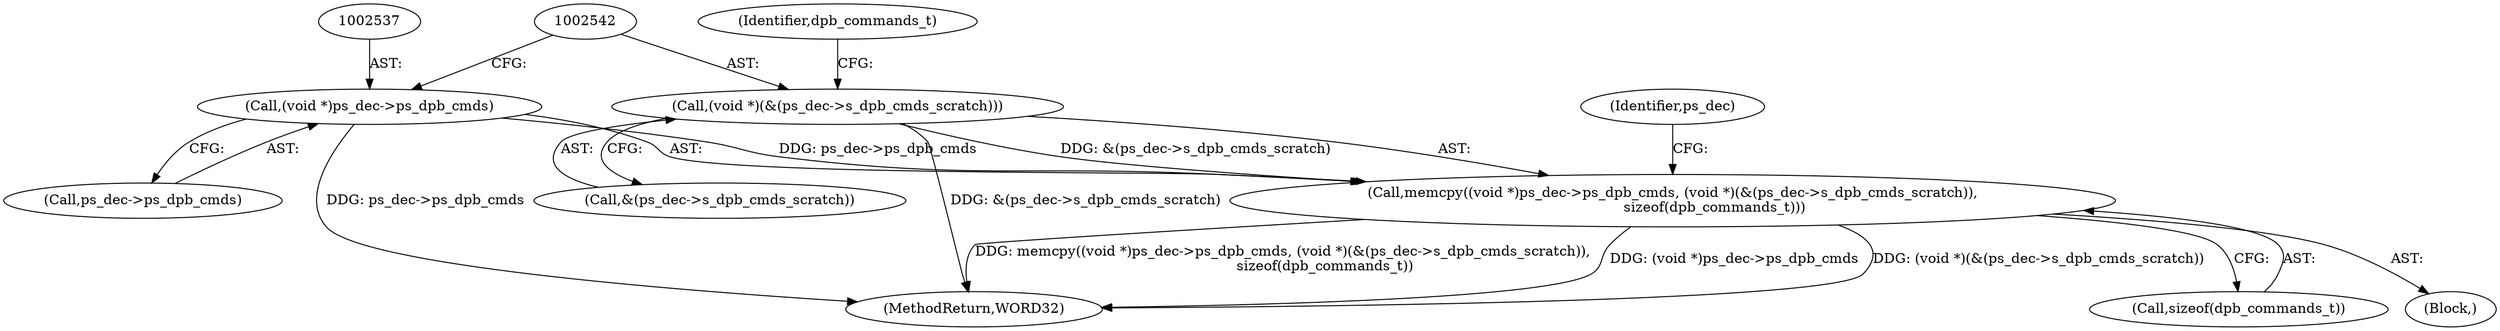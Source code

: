 digraph "0_Android_6c327afb263837bc90760c55c6605b26161a4eb9_0@API" {
"1002535" [label="(Call,memcpy((void *)ps_dec->ps_dpb_cmds, (void *)(&(ps_dec->s_dpb_cmds_scratch)),\n                   sizeof(dpb_commands_t)))"];
"1002536" [label="(Call,(void *)ps_dec->ps_dpb_cmds)"];
"1002541" [label="(Call,(void *)(&(ps_dec->s_dpb_cmds_scratch)))"];
"1002547" [label="(Call,sizeof(dpb_commands_t))"];
"1002541" [label="(Call,(void *)(&(ps_dec->s_dpb_cmds_scratch)))"];
"1002536" [label="(Call,(void *)ps_dec->ps_dpb_cmds)"];
"1002538" [label="(Call,ps_dec->ps_dpb_cmds)"];
"1002534" [label="(Block,)"];
"1002535" [label="(Call,memcpy((void *)ps_dec->ps_dpb_cmds, (void *)(&(ps_dec->s_dpb_cmds_scratch)),\n                   sizeof(dpb_commands_t)))"];
"1002548" [label="(Identifier,dpb_commands_t)"];
"1002551" [label="(Identifier,ps_dec)"];
"1002543" [label="(Call,&(ps_dec->s_dpb_cmds_scratch))"];
"1002606" [label="(MethodReturn,WORD32)"];
"1002535" -> "1002534"  [label="AST: "];
"1002535" -> "1002547"  [label="CFG: "];
"1002536" -> "1002535"  [label="AST: "];
"1002541" -> "1002535"  [label="AST: "];
"1002547" -> "1002535"  [label="AST: "];
"1002551" -> "1002535"  [label="CFG: "];
"1002535" -> "1002606"  [label="DDG: (void *)(&(ps_dec->s_dpb_cmds_scratch))"];
"1002535" -> "1002606"  [label="DDG: memcpy((void *)ps_dec->ps_dpb_cmds, (void *)(&(ps_dec->s_dpb_cmds_scratch)),\n                   sizeof(dpb_commands_t))"];
"1002535" -> "1002606"  [label="DDG: (void *)ps_dec->ps_dpb_cmds"];
"1002536" -> "1002535"  [label="DDG: ps_dec->ps_dpb_cmds"];
"1002541" -> "1002535"  [label="DDG: &(ps_dec->s_dpb_cmds_scratch)"];
"1002536" -> "1002538"  [label="CFG: "];
"1002537" -> "1002536"  [label="AST: "];
"1002538" -> "1002536"  [label="AST: "];
"1002542" -> "1002536"  [label="CFG: "];
"1002536" -> "1002606"  [label="DDG: ps_dec->ps_dpb_cmds"];
"1002541" -> "1002543"  [label="CFG: "];
"1002542" -> "1002541"  [label="AST: "];
"1002543" -> "1002541"  [label="AST: "];
"1002548" -> "1002541"  [label="CFG: "];
"1002541" -> "1002606"  [label="DDG: &(ps_dec->s_dpb_cmds_scratch)"];
}
